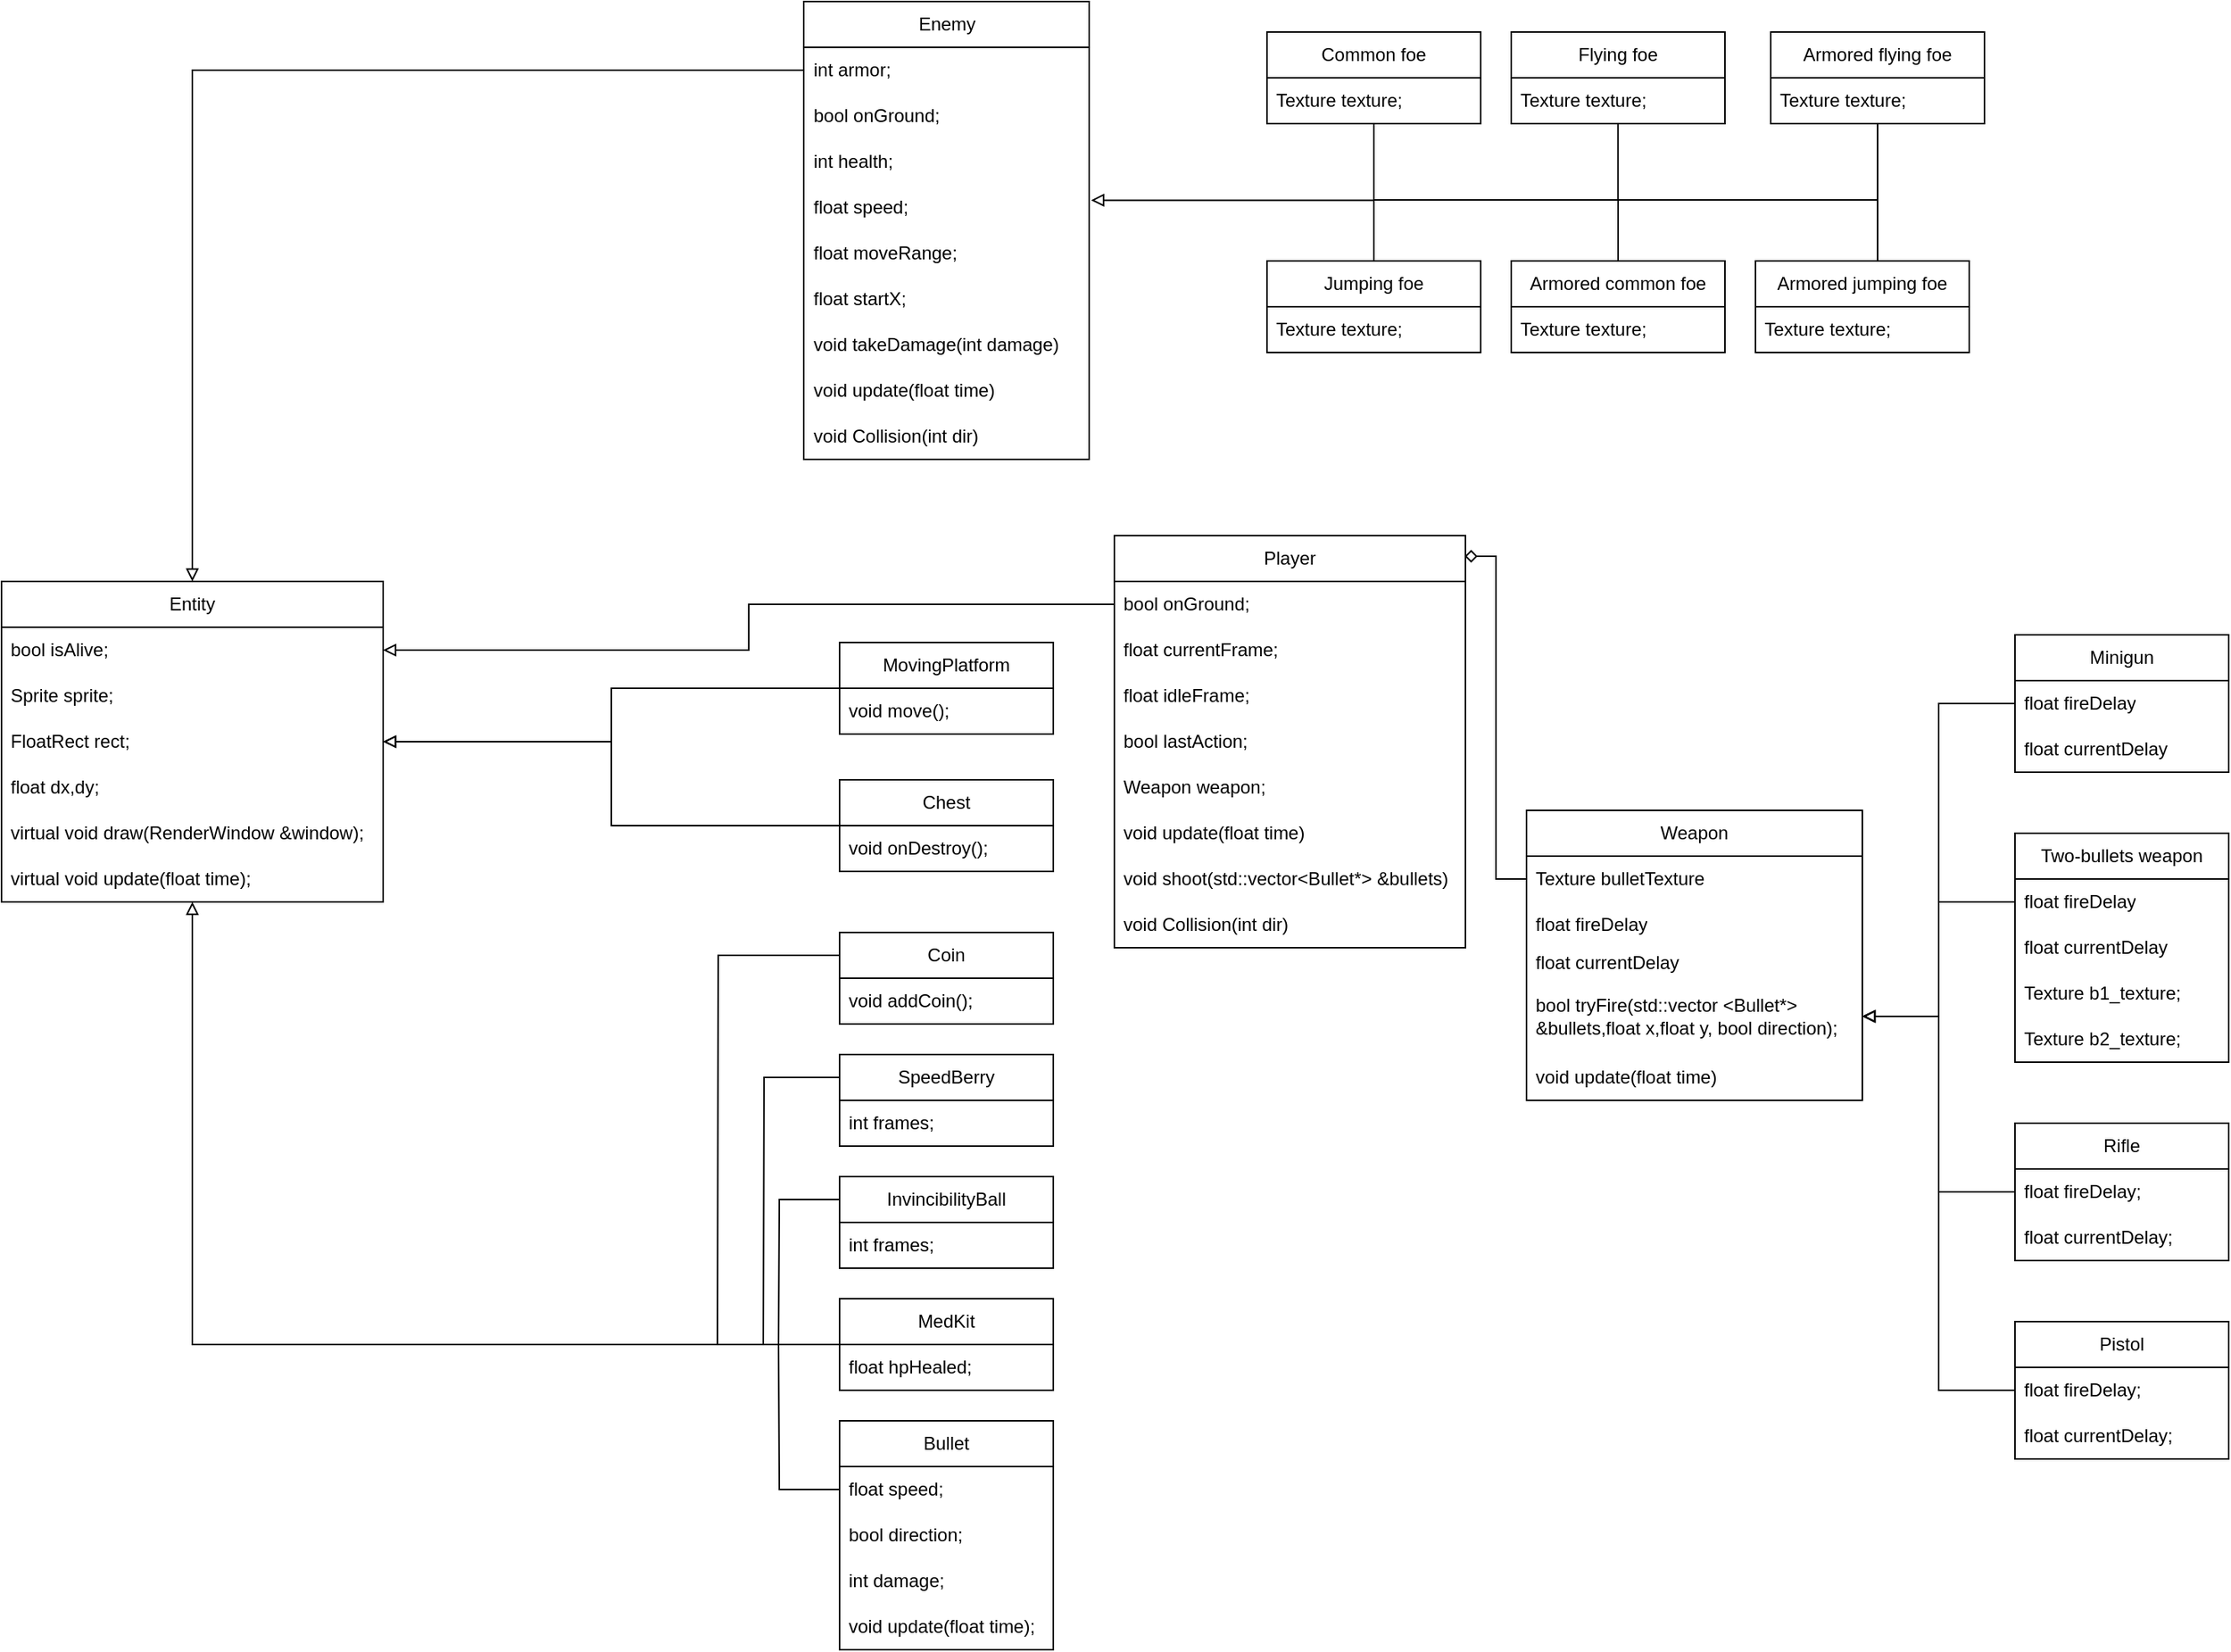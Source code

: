 <mxfile version="26.0.9">
  <diagram name="Страница — 1" id="vmdgm_o-h2yev05H_fFK">
    <mxGraphModel dx="2390" dy="2576" grid="1" gridSize="10" guides="1" tooltips="1" connect="1" arrows="1" fold="1" page="1" pageScale="1" pageWidth="827" pageHeight="1169" math="0" shadow="0">
      <root>
        <mxCell id="0" />
        <mxCell id="1" parent="0" />
        <mxCell id="cfLjiFIZtj611WekLClx-190" value="Entity" style="swimlane;fontStyle=0;childLayout=stackLayout;horizontal=1;startSize=30;horizontalStack=0;resizeParent=1;resizeParentMax=0;resizeLast=0;collapsible=1;marginBottom=0;whiteSpace=wrap;html=1;" vertex="1" parent="1">
          <mxGeometry x="11" y="10" width="250" height="210" as="geometry" />
        </mxCell>
        <mxCell id="cfLjiFIZtj611WekLClx-191" value="bool isAlive;" style="text;strokeColor=none;fillColor=none;align=left;verticalAlign=middle;spacingLeft=4;spacingRight=4;overflow=hidden;points=[[0,0.5],[1,0.5]];portConstraint=eastwest;rotatable=0;whiteSpace=wrap;html=1;" vertex="1" parent="cfLjiFIZtj611WekLClx-190">
          <mxGeometry y="30" width="250" height="30" as="geometry" />
        </mxCell>
        <mxCell id="cfLjiFIZtj611WekLClx-192" value="Sprite sprite;" style="text;strokeColor=none;fillColor=none;align=left;verticalAlign=middle;spacingLeft=4;spacingRight=4;overflow=hidden;points=[[0,0.5],[1,0.5]];portConstraint=eastwest;rotatable=0;whiteSpace=wrap;html=1;" vertex="1" parent="cfLjiFIZtj611WekLClx-190">
          <mxGeometry y="60" width="250" height="30" as="geometry" />
        </mxCell>
        <mxCell id="cfLjiFIZtj611WekLClx-193" value="FloatRect rect;" style="text;strokeColor=none;fillColor=none;align=left;verticalAlign=middle;spacingLeft=4;spacingRight=4;overflow=hidden;points=[[0,0.5],[1,0.5]];portConstraint=eastwest;rotatable=0;whiteSpace=wrap;html=1;" vertex="1" parent="cfLjiFIZtj611WekLClx-190">
          <mxGeometry y="90" width="250" height="30" as="geometry" />
        </mxCell>
        <mxCell id="cfLjiFIZtj611WekLClx-194" value="float dx,dy;" style="text;strokeColor=none;fillColor=none;align=left;verticalAlign=middle;spacingLeft=4;spacingRight=4;overflow=hidden;points=[[0,0.5],[1,0.5]];portConstraint=eastwest;rotatable=0;whiteSpace=wrap;html=1;" vertex="1" parent="cfLjiFIZtj611WekLClx-190">
          <mxGeometry y="120" width="250" height="30" as="geometry" />
        </mxCell>
        <mxCell id="cfLjiFIZtj611WekLClx-195" value="virtual void draw(RenderWindow &amp;amp;window);" style="text;strokeColor=none;fillColor=none;align=left;verticalAlign=middle;spacingLeft=4;spacingRight=4;overflow=hidden;points=[[0,0.5],[1,0.5]];portConstraint=eastwest;rotatable=0;whiteSpace=wrap;html=1;" vertex="1" parent="cfLjiFIZtj611WekLClx-190">
          <mxGeometry y="150" width="250" height="30" as="geometry" />
        </mxCell>
        <mxCell id="cfLjiFIZtj611WekLClx-196" value="virtual void update(float time);" style="text;strokeColor=none;fillColor=none;align=left;verticalAlign=middle;spacingLeft=4;spacingRight=4;overflow=hidden;points=[[0,0.5],[1,0.5]];portConstraint=eastwest;rotatable=0;whiteSpace=wrap;html=1;" vertex="1" parent="cfLjiFIZtj611WekLClx-190">
          <mxGeometry y="180" width="250" height="30" as="geometry" />
        </mxCell>
        <mxCell id="cfLjiFIZtj611WekLClx-197" value="Chest" style="swimlane;fontStyle=0;childLayout=stackLayout;horizontal=1;startSize=30;horizontalStack=0;resizeParent=1;resizeParentMax=0;resizeLast=0;collapsible=1;marginBottom=0;whiteSpace=wrap;html=1;" vertex="1" parent="1">
          <mxGeometry x="560" y="140" width="140" height="60" as="geometry" />
        </mxCell>
        <mxCell id="cfLjiFIZtj611WekLClx-198" value="void onDestroy();" style="text;strokeColor=none;fillColor=none;align=left;verticalAlign=middle;spacingLeft=4;spacingRight=4;overflow=hidden;points=[[0,0.5],[1,0.5]];portConstraint=eastwest;rotatable=0;whiteSpace=wrap;html=1;" vertex="1" parent="cfLjiFIZtj611WekLClx-197">
          <mxGeometry y="30" width="140" height="30" as="geometry" />
        </mxCell>
        <mxCell id="cfLjiFIZtj611WekLClx-330" style="edgeStyle=orthogonalEdgeStyle;rounded=0;orthogonalLoop=1;jettySize=auto;html=1;exitX=0;exitY=0.25;exitDx=0;exitDy=0;endArrow=none;startFill=0;" edge="1" parent="1" source="cfLjiFIZtj611WekLClx-199">
          <mxGeometry relative="1" as="geometry">
            <mxPoint x="480" y="510" as="targetPoint" />
          </mxGeometry>
        </mxCell>
        <mxCell id="cfLjiFIZtj611WekLClx-199" value="Coin" style="swimlane;fontStyle=0;childLayout=stackLayout;horizontal=1;startSize=30;horizontalStack=0;resizeParent=1;resizeParentMax=0;resizeLast=0;collapsible=1;marginBottom=0;whiteSpace=wrap;html=1;" vertex="1" parent="1">
          <mxGeometry x="560" y="240" width="140" height="60" as="geometry" />
        </mxCell>
        <mxCell id="cfLjiFIZtj611WekLClx-200" value="void addCoin();" style="text;strokeColor=none;fillColor=none;align=left;verticalAlign=middle;spacingLeft=4;spacingRight=4;overflow=hidden;points=[[0,0.5],[1,0.5]];portConstraint=eastwest;rotatable=0;whiteSpace=wrap;html=1;" vertex="1" parent="cfLjiFIZtj611WekLClx-199">
          <mxGeometry y="30" width="140" height="30" as="geometry" />
        </mxCell>
        <mxCell id="cfLjiFIZtj611WekLClx-201" value="MovingPlatform" style="swimlane;fontStyle=0;childLayout=stackLayout;horizontal=1;startSize=30;horizontalStack=0;resizeParent=1;resizeParentMax=0;resizeLast=0;collapsible=1;marginBottom=0;whiteSpace=wrap;html=1;" vertex="1" parent="1">
          <mxGeometry x="560" y="50" width="140" height="60" as="geometry" />
        </mxCell>
        <mxCell id="cfLjiFIZtj611WekLClx-202" value="void move();" style="text;strokeColor=none;fillColor=none;align=left;verticalAlign=middle;spacingLeft=4;spacingRight=4;overflow=hidden;points=[[0,0.5],[1,0.5]];portConstraint=eastwest;rotatable=0;whiteSpace=wrap;html=1;" vertex="1" parent="cfLjiFIZtj611WekLClx-201">
          <mxGeometry y="30" width="140" height="30" as="geometry" />
        </mxCell>
        <mxCell id="cfLjiFIZtj611WekLClx-203" value="MedKit" style="swimlane;fontStyle=0;childLayout=stackLayout;horizontal=1;startSize=30;horizontalStack=0;resizeParent=1;resizeParentMax=0;resizeLast=0;collapsible=1;marginBottom=0;whiteSpace=wrap;html=1;" vertex="1" parent="1">
          <mxGeometry x="560" y="480" width="140" height="60" as="geometry" />
        </mxCell>
        <mxCell id="cfLjiFIZtj611WekLClx-204" value="float hpHealed;" style="text;strokeColor=none;fillColor=none;align=left;verticalAlign=middle;spacingLeft=4;spacingRight=4;overflow=hidden;points=[[0,0.5],[1,0.5]];portConstraint=eastwest;rotatable=0;whiteSpace=wrap;html=1;" vertex="1" parent="cfLjiFIZtj611WekLClx-203">
          <mxGeometry y="30" width="140" height="30" as="geometry" />
        </mxCell>
        <mxCell id="cfLjiFIZtj611WekLClx-328" style="edgeStyle=orthogonalEdgeStyle;rounded=0;orthogonalLoop=1;jettySize=auto;html=1;exitX=0;exitY=0.25;exitDx=0;exitDy=0;endArrow=none;startFill=0;" edge="1" parent="1" source="cfLjiFIZtj611WekLClx-205">
          <mxGeometry relative="1" as="geometry">
            <mxPoint x="520" y="510" as="targetPoint" />
          </mxGeometry>
        </mxCell>
        <mxCell id="cfLjiFIZtj611WekLClx-205" value="InvincibilityBall" style="swimlane;fontStyle=0;childLayout=stackLayout;horizontal=1;startSize=30;horizontalStack=0;resizeParent=1;resizeParentMax=0;resizeLast=0;collapsible=1;marginBottom=0;whiteSpace=wrap;html=1;" vertex="1" parent="1">
          <mxGeometry x="560" y="400" width="140" height="60" as="geometry" />
        </mxCell>
        <mxCell id="cfLjiFIZtj611WekLClx-206" value="int frames;" style="text;strokeColor=none;fillColor=none;align=left;verticalAlign=middle;spacingLeft=4;spacingRight=4;overflow=hidden;points=[[0,0.5],[1,0.5]];portConstraint=eastwest;rotatable=0;whiteSpace=wrap;html=1;" vertex="1" parent="cfLjiFIZtj611WekLClx-205">
          <mxGeometry y="30" width="140" height="30" as="geometry" />
        </mxCell>
        <mxCell id="cfLjiFIZtj611WekLClx-329" style="edgeStyle=orthogonalEdgeStyle;rounded=0;orthogonalLoop=1;jettySize=auto;html=1;exitX=0;exitY=0.25;exitDx=0;exitDy=0;endArrow=none;startFill=0;" edge="1" parent="1" source="cfLjiFIZtj611WekLClx-207">
          <mxGeometry relative="1" as="geometry">
            <mxPoint x="510" y="510" as="targetPoint" />
          </mxGeometry>
        </mxCell>
        <mxCell id="cfLjiFIZtj611WekLClx-207" value="SpeedBerry" style="swimlane;fontStyle=0;childLayout=stackLayout;horizontal=1;startSize=30;horizontalStack=0;resizeParent=1;resizeParentMax=0;resizeLast=0;collapsible=1;marginBottom=0;whiteSpace=wrap;html=1;" vertex="1" parent="1">
          <mxGeometry x="560" y="320" width="140" height="60" as="geometry" />
        </mxCell>
        <mxCell id="cfLjiFIZtj611WekLClx-208" value="int frames;" style="text;strokeColor=none;fillColor=none;align=left;verticalAlign=middle;spacingLeft=4;spacingRight=4;overflow=hidden;points=[[0,0.5],[1,0.5]];portConstraint=eastwest;rotatable=0;whiteSpace=wrap;html=1;" vertex="1" parent="cfLjiFIZtj611WekLClx-207">
          <mxGeometry y="30" width="140" height="30" as="geometry" />
        </mxCell>
        <mxCell id="cfLjiFIZtj611WekLClx-209" value="" style="edgeStyle=orthogonalEdgeStyle;rounded=0;orthogonalLoop=1;jettySize=auto;html=1;endArrow=block;endFill=0;" edge="1" parent="1" source="cfLjiFIZtj611WekLClx-197" target="cfLjiFIZtj611WekLClx-190">
          <mxGeometry relative="1" as="geometry" />
        </mxCell>
        <mxCell id="cfLjiFIZtj611WekLClx-211" value="" style="edgeStyle=orthogonalEdgeStyle;rounded=0;orthogonalLoop=1;jettySize=auto;html=1;endArrow=block;endFill=0;" edge="1" parent="1" source="cfLjiFIZtj611WekLClx-201" target="cfLjiFIZtj611WekLClx-190">
          <mxGeometry relative="1" as="geometry" />
        </mxCell>
        <mxCell id="cfLjiFIZtj611WekLClx-212" value="" style="edgeStyle=orthogonalEdgeStyle;rounded=0;orthogonalLoop=1;jettySize=auto;html=1;endArrow=block;startFill=0;endFill=0;" edge="1" parent="1" source="cfLjiFIZtj611WekLClx-203" target="cfLjiFIZtj611WekLClx-190">
          <mxGeometry relative="1" as="geometry" />
        </mxCell>
        <mxCell id="cfLjiFIZtj611WekLClx-222" value="Bullet" style="swimlane;fontStyle=0;childLayout=stackLayout;horizontal=1;startSize=30;horizontalStack=0;resizeParent=1;resizeParentMax=0;resizeLast=0;collapsible=1;marginBottom=0;whiteSpace=wrap;html=1;" vertex="1" parent="1">
          <mxGeometry x="560" y="560" width="140" height="150" as="geometry" />
        </mxCell>
        <mxCell id="cfLjiFIZtj611WekLClx-327" style="edgeStyle=orthogonalEdgeStyle;rounded=0;orthogonalLoop=1;jettySize=auto;html=1;exitX=0;exitY=0.5;exitDx=0;exitDy=0;endArrow=none;startFill=0;" edge="1" parent="cfLjiFIZtj611WekLClx-222" source="cfLjiFIZtj611WekLClx-223">
          <mxGeometry relative="1" as="geometry">
            <mxPoint x="-40" y="-50" as="targetPoint" />
          </mxGeometry>
        </mxCell>
        <mxCell id="cfLjiFIZtj611WekLClx-223" value="float speed;" style="text;strokeColor=none;fillColor=none;align=left;verticalAlign=middle;spacingLeft=4;spacingRight=4;overflow=hidden;points=[[0,0.5],[1,0.5]];portConstraint=eastwest;rotatable=0;whiteSpace=wrap;html=1;" vertex="1" parent="cfLjiFIZtj611WekLClx-222">
          <mxGeometry y="30" width="140" height="30" as="geometry" />
        </mxCell>
        <mxCell id="cfLjiFIZtj611WekLClx-224" value="bool direction;" style="text;strokeColor=none;fillColor=none;align=left;verticalAlign=middle;spacingLeft=4;spacingRight=4;overflow=hidden;points=[[0,0.5],[1,0.5]];portConstraint=eastwest;rotatable=0;whiteSpace=wrap;html=1;" vertex="1" parent="cfLjiFIZtj611WekLClx-222">
          <mxGeometry y="60" width="140" height="30" as="geometry" />
        </mxCell>
        <mxCell id="cfLjiFIZtj611WekLClx-225" value="int damage;" style="text;strokeColor=none;fillColor=none;align=left;verticalAlign=middle;spacingLeft=4;spacingRight=4;overflow=hidden;points=[[0,0.5],[1,0.5]];portConstraint=eastwest;rotatable=0;whiteSpace=wrap;html=1;" vertex="1" parent="cfLjiFIZtj611WekLClx-222">
          <mxGeometry y="90" width="140" height="30" as="geometry" />
        </mxCell>
        <mxCell id="cfLjiFIZtj611WekLClx-226" value="void update(float time);" style="text;strokeColor=none;fillColor=none;align=left;verticalAlign=middle;spacingLeft=4;spacingRight=4;overflow=hidden;points=[[0,0.5],[1,0.5]];portConstraint=eastwest;rotatable=0;whiteSpace=wrap;html=1;" vertex="1" parent="cfLjiFIZtj611WekLClx-222">
          <mxGeometry y="120" width="140" height="30" as="geometry" />
        </mxCell>
        <mxCell id="cfLjiFIZtj611WekLClx-227" value="Weapon" style="swimlane;fontStyle=0;childLayout=stackLayout;horizontal=1;startSize=30;horizontalStack=0;resizeParent=1;resizeParentMax=0;resizeLast=0;collapsible=1;marginBottom=0;whiteSpace=wrap;html=1;" vertex="1" parent="1">
          <mxGeometry x="1010" y="160" width="220" height="190" as="geometry" />
        </mxCell>
        <mxCell id="cfLjiFIZtj611WekLClx-228" value="Texture bulletTexture" style="text;strokeColor=none;fillColor=none;align=left;verticalAlign=middle;spacingLeft=4;spacingRight=4;overflow=hidden;points=[[0,0.5],[1,0.5]];portConstraint=eastwest;rotatable=0;whiteSpace=wrap;html=1;" vertex="1" parent="cfLjiFIZtj611WekLClx-227">
          <mxGeometry y="30" width="220" height="30" as="geometry" />
        </mxCell>
        <mxCell id="cfLjiFIZtj611WekLClx-229" value="float fireDelay" style="text;strokeColor=none;fillColor=none;align=left;verticalAlign=middle;spacingLeft=4;spacingRight=4;overflow=hidden;points=[[0,0.5],[1,0.5]];portConstraint=eastwest;rotatable=0;whiteSpace=wrap;html=1;" vertex="1" parent="cfLjiFIZtj611WekLClx-227">
          <mxGeometry y="60" width="220" height="30" as="geometry" />
        </mxCell>
        <mxCell id="cfLjiFIZtj611WekLClx-230" value="float currentDelay" style="text;strokeColor=none;fillColor=none;align=left;verticalAlign=middle;spacingLeft=4;spacingRight=4;overflow=hidden;points=[[0,0.5],[1,0.5]];portConstraint=eastwest;rotatable=0;whiteSpace=wrap;html=1;" vertex="1" parent="cfLjiFIZtj611WekLClx-227">
          <mxGeometry y="90" width="220" height="20" as="geometry" />
        </mxCell>
        <mxCell id="cfLjiFIZtj611WekLClx-231" value="bool tryFire(std::vector &amp;lt;Bullet*&amp;gt; &amp;amp;bullets,float x,float y, bool direction);" style="text;strokeColor=none;fillColor=none;align=left;verticalAlign=middle;spacingLeft=4;spacingRight=4;overflow=hidden;points=[[0,0.5],[1,0.5]];portConstraint=eastwest;rotatable=0;whiteSpace=wrap;html=1;" vertex="1" parent="cfLjiFIZtj611WekLClx-227">
          <mxGeometry y="110" width="220" height="50" as="geometry" />
        </mxCell>
        <mxCell id="cfLjiFIZtj611WekLClx-232" value="void update(float time)" style="text;strokeColor=none;fillColor=none;align=left;verticalAlign=middle;spacingLeft=4;spacingRight=4;overflow=hidden;points=[[0,0.5],[1,0.5]];portConstraint=eastwest;rotatable=0;whiteSpace=wrap;html=1;" vertex="1" parent="cfLjiFIZtj611WekLClx-227">
          <mxGeometry y="160" width="220" height="30" as="geometry" />
        </mxCell>
        <mxCell id="cfLjiFIZtj611WekLClx-233" value="Player" style="swimlane;fontStyle=0;childLayout=stackLayout;horizontal=1;startSize=30;horizontalStack=0;resizeParent=1;resizeParentMax=0;resizeLast=0;collapsible=1;marginBottom=0;whiteSpace=wrap;html=1;" vertex="1" parent="1">
          <mxGeometry x="740" y="-20" width="230" height="270" as="geometry" />
        </mxCell>
        <mxCell id="cfLjiFIZtj611WekLClx-234" value="bool onGround;" style="text;strokeColor=none;fillColor=none;align=left;verticalAlign=middle;spacingLeft=4;spacingRight=4;overflow=hidden;points=[[0,0.5],[1,0.5]];portConstraint=eastwest;rotatable=0;whiteSpace=wrap;html=1;" vertex="1" parent="cfLjiFIZtj611WekLClx-233">
          <mxGeometry y="30" width="230" height="30" as="geometry" />
        </mxCell>
        <mxCell id="cfLjiFIZtj611WekLClx-235" value="float currentFrame;" style="text;strokeColor=none;fillColor=none;align=left;verticalAlign=middle;spacingLeft=4;spacingRight=4;overflow=hidden;points=[[0,0.5],[1,0.5]];portConstraint=eastwest;rotatable=0;whiteSpace=wrap;html=1;" vertex="1" parent="cfLjiFIZtj611WekLClx-233">
          <mxGeometry y="60" width="230" height="30" as="geometry" />
        </mxCell>
        <mxCell id="cfLjiFIZtj611WekLClx-236" value="float idleFrame;" style="text;strokeColor=none;fillColor=none;align=left;verticalAlign=middle;spacingLeft=4;spacingRight=4;overflow=hidden;points=[[0,0.5],[1,0.5]];portConstraint=eastwest;rotatable=0;whiteSpace=wrap;html=1;" vertex="1" parent="cfLjiFIZtj611WekLClx-233">
          <mxGeometry y="90" width="230" height="30" as="geometry" />
        </mxCell>
        <mxCell id="cfLjiFIZtj611WekLClx-237" value="bool lastAction;" style="text;strokeColor=none;fillColor=none;align=left;verticalAlign=middle;spacingLeft=4;spacingRight=4;overflow=hidden;points=[[0,0.5],[1,0.5]];portConstraint=eastwest;rotatable=0;whiteSpace=wrap;html=1;" vertex="1" parent="cfLjiFIZtj611WekLClx-233">
          <mxGeometry y="120" width="230" height="30" as="geometry" />
        </mxCell>
        <mxCell id="cfLjiFIZtj611WekLClx-238" value="Weapon weapon;" style="text;strokeColor=none;fillColor=none;align=left;verticalAlign=middle;spacingLeft=4;spacingRight=4;overflow=hidden;points=[[0,0.5],[1,0.5]];portConstraint=eastwest;rotatable=0;whiteSpace=wrap;html=1;" vertex="1" parent="cfLjiFIZtj611WekLClx-233">
          <mxGeometry y="150" width="230" height="30" as="geometry" />
        </mxCell>
        <mxCell id="cfLjiFIZtj611WekLClx-239" value="void update(float time)" style="text;strokeColor=none;fillColor=none;align=left;verticalAlign=middle;spacingLeft=4;spacingRight=4;overflow=hidden;points=[[0,0.5],[1,0.5]];portConstraint=eastwest;rotatable=0;whiteSpace=wrap;html=1;" vertex="1" parent="cfLjiFIZtj611WekLClx-233">
          <mxGeometry y="180" width="230" height="30" as="geometry" />
        </mxCell>
        <mxCell id="cfLjiFIZtj611WekLClx-240" value="void shoot(std::vector&amp;lt;Bullet*&amp;gt; &amp;amp;bullets)" style="text;strokeColor=none;fillColor=none;align=left;verticalAlign=middle;spacingLeft=4;spacingRight=4;overflow=hidden;points=[[0,0.5],[1,0.5]];portConstraint=eastwest;rotatable=0;whiteSpace=wrap;html=1;" vertex="1" parent="cfLjiFIZtj611WekLClx-233">
          <mxGeometry y="210" width="230" height="30" as="geometry" />
        </mxCell>
        <mxCell id="cfLjiFIZtj611WekLClx-241" value="void Collision(int dir)" style="text;strokeColor=none;fillColor=none;align=left;verticalAlign=middle;spacingLeft=4;spacingRight=4;overflow=hidden;points=[[0,0.5],[1,0.5]];portConstraint=eastwest;rotatable=0;whiteSpace=wrap;html=1;" vertex="1" parent="cfLjiFIZtj611WekLClx-233">
          <mxGeometry y="240" width="230" height="30" as="geometry" />
        </mxCell>
        <mxCell id="cfLjiFIZtj611WekLClx-242" value="Enemy" style="swimlane;fontStyle=0;childLayout=stackLayout;horizontal=1;startSize=30;horizontalStack=0;resizeParent=1;resizeParentMax=0;resizeLast=0;collapsible=1;marginBottom=0;whiteSpace=wrap;html=1;" vertex="1" parent="1">
          <mxGeometry x="536.5" y="-370" width="187" height="300" as="geometry" />
        </mxCell>
        <mxCell id="cfLjiFIZtj611WekLClx-243" value="int armor;" style="text;strokeColor=none;fillColor=none;align=left;verticalAlign=middle;spacingLeft=4;spacingRight=4;overflow=hidden;points=[[0,0.5],[1,0.5]];portConstraint=eastwest;rotatable=0;whiteSpace=wrap;html=1;" vertex="1" parent="cfLjiFIZtj611WekLClx-242">
          <mxGeometry y="30" width="187" height="30" as="geometry" />
        </mxCell>
        <mxCell id="cfLjiFIZtj611WekLClx-244" value="bool onGround;" style="text;strokeColor=none;fillColor=none;align=left;verticalAlign=middle;spacingLeft=4;spacingRight=4;overflow=hidden;points=[[0,0.5],[1,0.5]];portConstraint=eastwest;rotatable=0;whiteSpace=wrap;html=1;" vertex="1" parent="cfLjiFIZtj611WekLClx-242">
          <mxGeometry y="60" width="187" height="30" as="geometry" />
        </mxCell>
        <mxCell id="cfLjiFIZtj611WekLClx-245" value="int health;" style="text;strokeColor=none;fillColor=none;align=left;verticalAlign=middle;spacingLeft=4;spacingRight=4;overflow=hidden;points=[[0,0.5],[1,0.5]];portConstraint=eastwest;rotatable=0;whiteSpace=wrap;html=1;" vertex="1" parent="cfLjiFIZtj611WekLClx-242">
          <mxGeometry y="90" width="187" height="30" as="geometry" />
        </mxCell>
        <mxCell id="cfLjiFIZtj611WekLClx-246" value="float speed;" style="text;strokeColor=none;fillColor=none;align=left;verticalAlign=middle;spacingLeft=4;spacingRight=4;overflow=hidden;points=[[0,0.5],[1,0.5]];portConstraint=eastwest;rotatable=0;whiteSpace=wrap;html=1;" vertex="1" parent="cfLjiFIZtj611WekLClx-242">
          <mxGeometry y="120" width="187" height="30" as="geometry" />
        </mxCell>
        <mxCell id="cfLjiFIZtj611WekLClx-247" value="float moveRange;" style="text;strokeColor=none;fillColor=none;align=left;verticalAlign=middle;spacingLeft=4;spacingRight=4;overflow=hidden;points=[[0,0.5],[1,0.5]];portConstraint=eastwest;rotatable=0;whiteSpace=wrap;html=1;" vertex="1" parent="cfLjiFIZtj611WekLClx-242">
          <mxGeometry y="150" width="187" height="30" as="geometry" />
        </mxCell>
        <mxCell id="cfLjiFIZtj611WekLClx-248" value="float startX;" style="text;strokeColor=none;fillColor=none;align=left;verticalAlign=middle;spacingLeft=4;spacingRight=4;overflow=hidden;points=[[0,0.5],[1,0.5]];portConstraint=eastwest;rotatable=0;whiteSpace=wrap;html=1;" vertex="1" parent="cfLjiFIZtj611WekLClx-242">
          <mxGeometry y="180" width="187" height="30" as="geometry" />
        </mxCell>
        <mxCell id="cfLjiFIZtj611WekLClx-249" value="void takeDamage(int damage)" style="text;strokeColor=none;fillColor=none;align=left;verticalAlign=middle;spacingLeft=4;spacingRight=4;overflow=hidden;points=[[0,0.5],[1,0.5]];portConstraint=eastwest;rotatable=0;whiteSpace=wrap;html=1;" vertex="1" parent="cfLjiFIZtj611WekLClx-242">
          <mxGeometry y="210" width="187" height="30" as="geometry" />
        </mxCell>
        <mxCell id="cfLjiFIZtj611WekLClx-250" value="void update(float time)" style="text;strokeColor=none;fillColor=none;align=left;verticalAlign=middle;spacingLeft=4;spacingRight=4;overflow=hidden;points=[[0,0.5],[1,0.5]];portConstraint=eastwest;rotatable=0;whiteSpace=wrap;html=1;" vertex="1" parent="cfLjiFIZtj611WekLClx-242">
          <mxGeometry y="240" width="187" height="30" as="geometry" />
        </mxCell>
        <mxCell id="cfLjiFIZtj611WekLClx-251" value="void Collision(int dir)" style="text;strokeColor=none;fillColor=none;align=left;verticalAlign=middle;spacingLeft=4;spacingRight=4;overflow=hidden;points=[[0,0.5],[1,0.5]];portConstraint=eastwest;rotatable=0;whiteSpace=wrap;html=1;" vertex="1" parent="cfLjiFIZtj611WekLClx-242">
          <mxGeometry y="270" width="187" height="30" as="geometry" />
        </mxCell>
        <mxCell id="cfLjiFIZtj611WekLClx-315" style="edgeStyle=orthogonalEdgeStyle;rounded=0;orthogonalLoop=1;jettySize=auto;html=1;exitX=0.5;exitY=1;exitDx=0;exitDy=0;endArrow=none;startFill=0;" edge="1" parent="1" source="cfLjiFIZtj611WekLClx-252">
          <mxGeometry relative="1" as="geometry">
            <mxPoint x="910" y="-240" as="targetPoint" />
          </mxGeometry>
        </mxCell>
        <mxCell id="cfLjiFIZtj611WekLClx-252" value="Common foe" style="swimlane;fontStyle=0;childLayout=stackLayout;horizontal=1;startSize=30;horizontalStack=0;resizeParent=1;resizeParentMax=0;resizeLast=0;collapsible=1;marginBottom=0;whiteSpace=wrap;html=1;" vertex="1" parent="1">
          <mxGeometry x="840" y="-350" width="140" height="60" as="geometry" />
        </mxCell>
        <mxCell id="cfLjiFIZtj611WekLClx-253" value="Texture texture;" style="text;strokeColor=none;fillColor=none;align=left;verticalAlign=middle;spacingLeft=4;spacingRight=4;overflow=hidden;points=[[0,0.5],[1,0.5]];portConstraint=eastwest;rotatable=0;whiteSpace=wrap;html=1;" vertex="1" parent="cfLjiFIZtj611WekLClx-252">
          <mxGeometry y="30" width="140" height="30" as="geometry" />
        </mxCell>
        <mxCell id="cfLjiFIZtj611WekLClx-254" value="Flying foe" style="swimlane;fontStyle=0;childLayout=stackLayout;horizontal=1;startSize=30;horizontalStack=0;resizeParent=1;resizeParentMax=0;resizeLast=0;collapsible=1;marginBottom=0;whiteSpace=wrap;html=1;" vertex="1" parent="1">
          <mxGeometry x="1000" y="-350" width="140" height="60" as="geometry" />
        </mxCell>
        <mxCell id="cfLjiFIZtj611WekLClx-255" value="Texture texture;" style="text;strokeColor=none;fillColor=none;align=left;verticalAlign=middle;spacingLeft=4;spacingRight=4;overflow=hidden;points=[[0,0.5],[1,0.5]];portConstraint=eastwest;rotatable=0;whiteSpace=wrap;html=1;" vertex="1" parent="cfLjiFIZtj611WekLClx-254">
          <mxGeometry y="30" width="140" height="30" as="geometry" />
        </mxCell>
        <mxCell id="cfLjiFIZtj611WekLClx-256" value="Jumping foe" style="swimlane;fontStyle=0;childLayout=stackLayout;horizontal=1;startSize=30;horizontalStack=0;resizeParent=1;resizeParentMax=0;resizeLast=0;collapsible=1;marginBottom=0;whiteSpace=wrap;html=1;" vertex="1" parent="1">
          <mxGeometry x="840" y="-200" width="140" height="60" as="geometry" />
        </mxCell>
        <mxCell id="cfLjiFIZtj611WekLClx-257" value="Texture texture;" style="text;strokeColor=none;fillColor=none;align=left;verticalAlign=middle;spacingLeft=4;spacingRight=4;overflow=hidden;points=[[0,0.5],[1,0.5]];portConstraint=eastwest;rotatable=0;whiteSpace=wrap;html=1;" vertex="1" parent="cfLjiFIZtj611WekLClx-256">
          <mxGeometry y="30" width="140" height="30" as="geometry" />
        </mxCell>
        <mxCell id="cfLjiFIZtj611WekLClx-258" value="Armored common foe" style="swimlane;fontStyle=0;childLayout=stackLayout;horizontal=1;startSize=30;horizontalStack=0;resizeParent=1;resizeParentMax=0;resizeLast=0;collapsible=1;marginBottom=0;whiteSpace=wrap;html=1;" vertex="1" parent="1">
          <mxGeometry x="1000" y="-200" width="140" height="60" as="geometry" />
        </mxCell>
        <mxCell id="cfLjiFIZtj611WekLClx-259" value="Texture texture;" style="text;strokeColor=none;fillColor=none;align=left;verticalAlign=middle;spacingLeft=4;spacingRight=4;overflow=hidden;points=[[0,0.5],[1,0.5]];portConstraint=eastwest;rotatable=0;whiteSpace=wrap;html=1;" vertex="1" parent="cfLjiFIZtj611WekLClx-258">
          <mxGeometry y="30" width="140" height="30" as="geometry" />
        </mxCell>
        <mxCell id="cfLjiFIZtj611WekLClx-260" value="Armored flying foe" style="swimlane;fontStyle=0;childLayout=stackLayout;horizontal=1;startSize=30;horizontalStack=0;resizeParent=1;resizeParentMax=0;resizeLast=0;collapsible=1;marginBottom=0;whiteSpace=wrap;html=1;" vertex="1" parent="1">
          <mxGeometry x="1170" y="-350" width="140" height="60" as="geometry" />
        </mxCell>
        <mxCell id="cfLjiFIZtj611WekLClx-261" value="Texture texture;" style="text;strokeColor=none;fillColor=none;align=left;verticalAlign=middle;spacingLeft=4;spacingRight=4;overflow=hidden;points=[[0,0.5],[1,0.5]];portConstraint=eastwest;rotatable=0;whiteSpace=wrap;html=1;" vertex="1" parent="cfLjiFIZtj611WekLClx-260">
          <mxGeometry y="30" width="140" height="30" as="geometry" />
        </mxCell>
        <mxCell id="cfLjiFIZtj611WekLClx-262" value="Armored jumping foe" style="swimlane;fontStyle=0;childLayout=stackLayout;horizontal=1;startSize=30;horizontalStack=0;resizeParent=1;resizeParentMax=0;resizeLast=0;collapsible=1;marginBottom=0;whiteSpace=wrap;html=1;" vertex="1" parent="1">
          <mxGeometry x="1160" y="-200" width="140" height="60" as="geometry" />
        </mxCell>
        <mxCell id="cfLjiFIZtj611WekLClx-263" value="Texture texture;" style="text;strokeColor=none;fillColor=none;align=left;verticalAlign=middle;spacingLeft=4;spacingRight=4;overflow=hidden;points=[[0,0.5],[1,0.5]];portConstraint=eastwest;rotatable=0;whiteSpace=wrap;html=1;" vertex="1" parent="cfLjiFIZtj611WekLClx-262">
          <mxGeometry y="30" width="140" height="30" as="geometry" />
        </mxCell>
        <mxCell id="cfLjiFIZtj611WekLClx-284" value="Minigun" style="swimlane;fontStyle=0;childLayout=stackLayout;horizontal=1;startSize=30;horizontalStack=0;resizeParent=1;resizeParentMax=0;resizeLast=0;collapsible=1;marginBottom=0;whiteSpace=wrap;html=1;" vertex="1" parent="1">
          <mxGeometry x="1330" y="45" width="140" height="90" as="geometry" />
        </mxCell>
        <mxCell id="cfLjiFIZtj611WekLClx-285" value="float fireDelay" style="text;strokeColor=none;fillColor=none;align=left;verticalAlign=middle;spacingLeft=4;spacingRight=4;overflow=hidden;points=[[0,0.5],[1,0.5]];portConstraint=eastwest;rotatable=0;whiteSpace=wrap;html=1;" vertex="1" parent="cfLjiFIZtj611WekLClx-284">
          <mxGeometry y="30" width="140" height="30" as="geometry" />
        </mxCell>
        <mxCell id="cfLjiFIZtj611WekLClx-286" value="float currentDelay" style="text;strokeColor=none;fillColor=none;align=left;verticalAlign=middle;spacingLeft=4;spacingRight=4;overflow=hidden;points=[[0,0.5],[1,0.5]];portConstraint=eastwest;rotatable=0;whiteSpace=wrap;html=1;" vertex="1" parent="cfLjiFIZtj611WekLClx-284">
          <mxGeometry y="60" width="140" height="30" as="geometry" />
        </mxCell>
        <mxCell id="cfLjiFIZtj611WekLClx-287" value="Two-bullets weapon" style="swimlane;fontStyle=0;childLayout=stackLayout;horizontal=1;startSize=30;horizontalStack=0;resizeParent=1;resizeParentMax=0;resizeLast=0;collapsible=1;marginBottom=0;whiteSpace=wrap;html=1;" vertex="1" parent="1">
          <mxGeometry x="1330" y="175" width="140" height="150" as="geometry" />
        </mxCell>
        <mxCell id="cfLjiFIZtj611WekLClx-288" value="float fireDelay" style="text;strokeColor=none;fillColor=none;align=left;verticalAlign=middle;spacingLeft=4;spacingRight=4;overflow=hidden;points=[[0,0.5],[1,0.5]];portConstraint=eastwest;rotatable=0;whiteSpace=wrap;html=1;" vertex="1" parent="cfLjiFIZtj611WekLClx-287">
          <mxGeometry y="30" width="140" height="30" as="geometry" />
        </mxCell>
        <mxCell id="cfLjiFIZtj611WekLClx-289" value="float currentDelay" style="text;strokeColor=none;fillColor=none;align=left;verticalAlign=middle;spacingLeft=4;spacingRight=4;overflow=hidden;points=[[0,0.5],[1,0.5]];portConstraint=eastwest;rotatable=0;whiteSpace=wrap;html=1;" vertex="1" parent="cfLjiFIZtj611WekLClx-287">
          <mxGeometry y="60" width="140" height="30" as="geometry" />
        </mxCell>
        <mxCell id="cfLjiFIZtj611WekLClx-290" value="Texture b1_texture;" style="text;strokeColor=none;fillColor=none;align=left;verticalAlign=middle;spacingLeft=4;spacingRight=4;overflow=hidden;points=[[0,0.5],[1,0.5]];portConstraint=eastwest;rotatable=0;whiteSpace=wrap;html=1;" vertex="1" parent="cfLjiFIZtj611WekLClx-287">
          <mxGeometry y="90" width="140" height="30" as="geometry" />
        </mxCell>
        <mxCell id="cfLjiFIZtj611WekLClx-291" value="Texture b2_texture;" style="text;strokeColor=none;fillColor=none;align=left;verticalAlign=middle;spacingLeft=4;spacingRight=4;overflow=hidden;points=[[0,0.5],[1,0.5]];portConstraint=eastwest;rotatable=0;whiteSpace=wrap;html=1;" vertex="1" parent="cfLjiFIZtj611WekLClx-287">
          <mxGeometry y="120" width="140" height="30" as="geometry" />
        </mxCell>
        <mxCell id="cfLjiFIZtj611WekLClx-292" value="Rifle" style="swimlane;fontStyle=0;childLayout=stackLayout;horizontal=1;startSize=30;horizontalStack=0;resizeParent=1;resizeParentMax=0;resizeLast=0;collapsible=1;marginBottom=0;whiteSpace=wrap;html=1;" vertex="1" parent="1">
          <mxGeometry x="1330" y="365" width="140" height="90" as="geometry" />
        </mxCell>
        <mxCell id="cfLjiFIZtj611WekLClx-293" value="float fireDelay;" style="text;strokeColor=none;fillColor=none;align=left;verticalAlign=middle;spacingLeft=4;spacingRight=4;overflow=hidden;points=[[0,0.5],[1,0.5]];portConstraint=eastwest;rotatable=0;whiteSpace=wrap;html=1;" vertex="1" parent="cfLjiFIZtj611WekLClx-292">
          <mxGeometry y="30" width="140" height="30" as="geometry" />
        </mxCell>
        <mxCell id="cfLjiFIZtj611WekLClx-294" value="float currentDelay;" style="text;strokeColor=none;fillColor=none;align=left;verticalAlign=middle;spacingLeft=4;spacingRight=4;overflow=hidden;points=[[0,0.5],[1,0.5]];portConstraint=eastwest;rotatable=0;whiteSpace=wrap;html=1;" vertex="1" parent="cfLjiFIZtj611WekLClx-292">
          <mxGeometry y="60" width="140" height="30" as="geometry" />
        </mxCell>
        <mxCell id="cfLjiFIZtj611WekLClx-295" value="Pistol" style="swimlane;fontStyle=0;childLayout=stackLayout;horizontal=1;startSize=30;horizontalStack=0;resizeParent=1;resizeParentMax=0;resizeLast=0;collapsible=1;marginBottom=0;whiteSpace=wrap;html=1;" vertex="1" parent="1">
          <mxGeometry x="1330" y="495" width="140" height="90" as="geometry" />
        </mxCell>
        <mxCell id="cfLjiFIZtj611WekLClx-296" value="float fireDelay;" style="text;strokeColor=none;fillColor=none;align=left;verticalAlign=middle;spacingLeft=4;spacingRight=4;overflow=hidden;points=[[0,0.5],[1,0.5]];portConstraint=eastwest;rotatable=0;whiteSpace=wrap;html=1;" vertex="1" parent="cfLjiFIZtj611WekLClx-295">
          <mxGeometry y="30" width="140" height="30" as="geometry" />
        </mxCell>
        <mxCell id="cfLjiFIZtj611WekLClx-297" value="float currentDelay;" style="text;strokeColor=none;fillColor=none;align=left;verticalAlign=middle;spacingLeft=4;spacingRight=4;overflow=hidden;points=[[0,0.5],[1,0.5]];portConstraint=eastwest;rotatable=0;whiteSpace=wrap;html=1;" vertex="1" parent="cfLjiFIZtj611WekLClx-295">
          <mxGeometry y="60" width="140" height="30" as="geometry" />
        </mxCell>
        <mxCell id="cfLjiFIZtj611WekLClx-304" style="edgeStyle=orthogonalEdgeStyle;rounded=0;orthogonalLoop=1;jettySize=auto;html=1;exitX=0;exitY=0.5;exitDx=0;exitDy=0;entryX=1;entryY=0.5;entryDx=0;entryDy=0;endArrow=block;endFill=0;" edge="1" parent="1" source="cfLjiFIZtj611WekLClx-234" target="cfLjiFIZtj611WekLClx-191">
          <mxGeometry relative="1" as="geometry" />
        </mxCell>
        <mxCell id="cfLjiFIZtj611WekLClx-305" style="edgeStyle=orthogonalEdgeStyle;rounded=0;orthogonalLoop=1;jettySize=auto;html=1;exitX=0;exitY=0.5;exitDx=0;exitDy=0;endArrow=block;endFill=0;" edge="1" parent="1" source="cfLjiFIZtj611WekLClx-243" target="cfLjiFIZtj611WekLClx-190">
          <mxGeometry relative="1" as="geometry" />
        </mxCell>
        <mxCell id="cfLjiFIZtj611WekLClx-314" style="edgeStyle=orthogonalEdgeStyle;rounded=0;orthogonalLoop=1;jettySize=auto;html=1;exitX=0.5;exitY=0;exitDx=0;exitDy=0;entryX=1.007;entryY=0.34;entryDx=0;entryDy=0;entryPerimeter=0;endArrow=block;endFill=0;" edge="1" parent="1" source="cfLjiFIZtj611WekLClx-256" target="cfLjiFIZtj611WekLClx-246">
          <mxGeometry relative="1" as="geometry" />
        </mxCell>
        <mxCell id="cfLjiFIZtj611WekLClx-316" value="" style="endArrow=none;html=1;rounded=0;" edge="1" parent="1">
          <mxGeometry width="50" height="50" relative="1" as="geometry">
            <mxPoint x="910" y="-240" as="sourcePoint" />
            <mxPoint x="1240" y="-240" as="targetPoint" />
          </mxGeometry>
        </mxCell>
        <mxCell id="cfLjiFIZtj611WekLClx-317" value="" style="endArrow=none;html=1;rounded=0;" edge="1" parent="1">
          <mxGeometry width="50" height="50" relative="1" as="geometry">
            <mxPoint x="1069.9" y="-240" as="sourcePoint" />
            <mxPoint x="1069.9" y="-290" as="targetPoint" />
          </mxGeometry>
        </mxCell>
        <mxCell id="cfLjiFIZtj611WekLClx-318" value="" style="endArrow=none;html=1;rounded=0;" edge="1" parent="1">
          <mxGeometry width="50" height="50" relative="1" as="geometry">
            <mxPoint x="1070" y="-200" as="sourcePoint" />
            <mxPoint x="1070" y="-240" as="targetPoint" />
          </mxGeometry>
        </mxCell>
        <mxCell id="cfLjiFIZtj611WekLClx-319" value="" style="endArrow=none;html=1;rounded=0;" edge="1" parent="1">
          <mxGeometry width="50" height="50" relative="1" as="geometry">
            <mxPoint x="1240" y="-240" as="sourcePoint" />
            <mxPoint x="1240" y="-290" as="targetPoint" />
          </mxGeometry>
        </mxCell>
        <mxCell id="cfLjiFIZtj611WekLClx-320" value="" style="endArrow=none;html=1;rounded=0;" edge="1" parent="1">
          <mxGeometry width="50" height="50" relative="1" as="geometry">
            <mxPoint x="1240" y="-200" as="sourcePoint" />
            <mxPoint x="1240" y="-245" as="targetPoint" />
          </mxGeometry>
        </mxCell>
        <mxCell id="cfLjiFIZtj611WekLClx-322" style="edgeStyle=orthogonalEdgeStyle;rounded=0;orthogonalLoop=1;jettySize=auto;html=1;exitX=0;exitY=0.5;exitDx=0;exitDy=0;endArrow=block;endFill=0;" edge="1" parent="1" source="cfLjiFIZtj611WekLClx-285" target="cfLjiFIZtj611WekLClx-231">
          <mxGeometry relative="1" as="geometry" />
        </mxCell>
        <mxCell id="cfLjiFIZtj611WekLClx-324" style="edgeStyle=orthogonalEdgeStyle;rounded=0;orthogonalLoop=1;jettySize=auto;html=1;exitX=0;exitY=0.5;exitDx=0;exitDy=0;entryX=1;entryY=0.5;entryDx=0;entryDy=0;endArrow=block;endFill=0;" edge="1" parent="1" source="cfLjiFIZtj611WekLClx-288" target="cfLjiFIZtj611WekLClx-231">
          <mxGeometry relative="1" as="geometry" />
        </mxCell>
        <mxCell id="cfLjiFIZtj611WekLClx-325" style="edgeStyle=orthogonalEdgeStyle;rounded=0;orthogonalLoop=1;jettySize=auto;html=1;exitX=0;exitY=0.5;exitDx=0;exitDy=0;entryX=1;entryY=0.5;entryDx=0;entryDy=0;endArrow=block;endFill=0;" edge="1" parent="1" source="cfLjiFIZtj611WekLClx-293" target="cfLjiFIZtj611WekLClx-231">
          <mxGeometry relative="1" as="geometry" />
        </mxCell>
        <mxCell id="cfLjiFIZtj611WekLClx-326" style="edgeStyle=orthogonalEdgeStyle;rounded=0;orthogonalLoop=1;jettySize=auto;html=1;exitX=0;exitY=0.5;exitDx=0;exitDy=0;entryX=1;entryY=0.5;entryDx=0;entryDy=0;endArrow=block;endFill=0;" edge="1" parent="1" source="cfLjiFIZtj611WekLClx-296" target="cfLjiFIZtj611WekLClx-231">
          <mxGeometry relative="1" as="geometry" />
        </mxCell>
        <mxCell id="cfLjiFIZtj611WekLClx-332" style="edgeStyle=orthogonalEdgeStyle;rounded=0;orthogonalLoop=1;jettySize=auto;html=1;exitX=0;exitY=0.5;exitDx=0;exitDy=0;entryX=0.998;entryY=0.05;entryDx=0;entryDy=0;entryPerimeter=0;endArrow=diamond;endFill=0;" edge="1" parent="1" source="cfLjiFIZtj611WekLClx-228" target="cfLjiFIZtj611WekLClx-233">
          <mxGeometry relative="1" as="geometry" />
        </mxCell>
      </root>
    </mxGraphModel>
  </diagram>
</mxfile>
